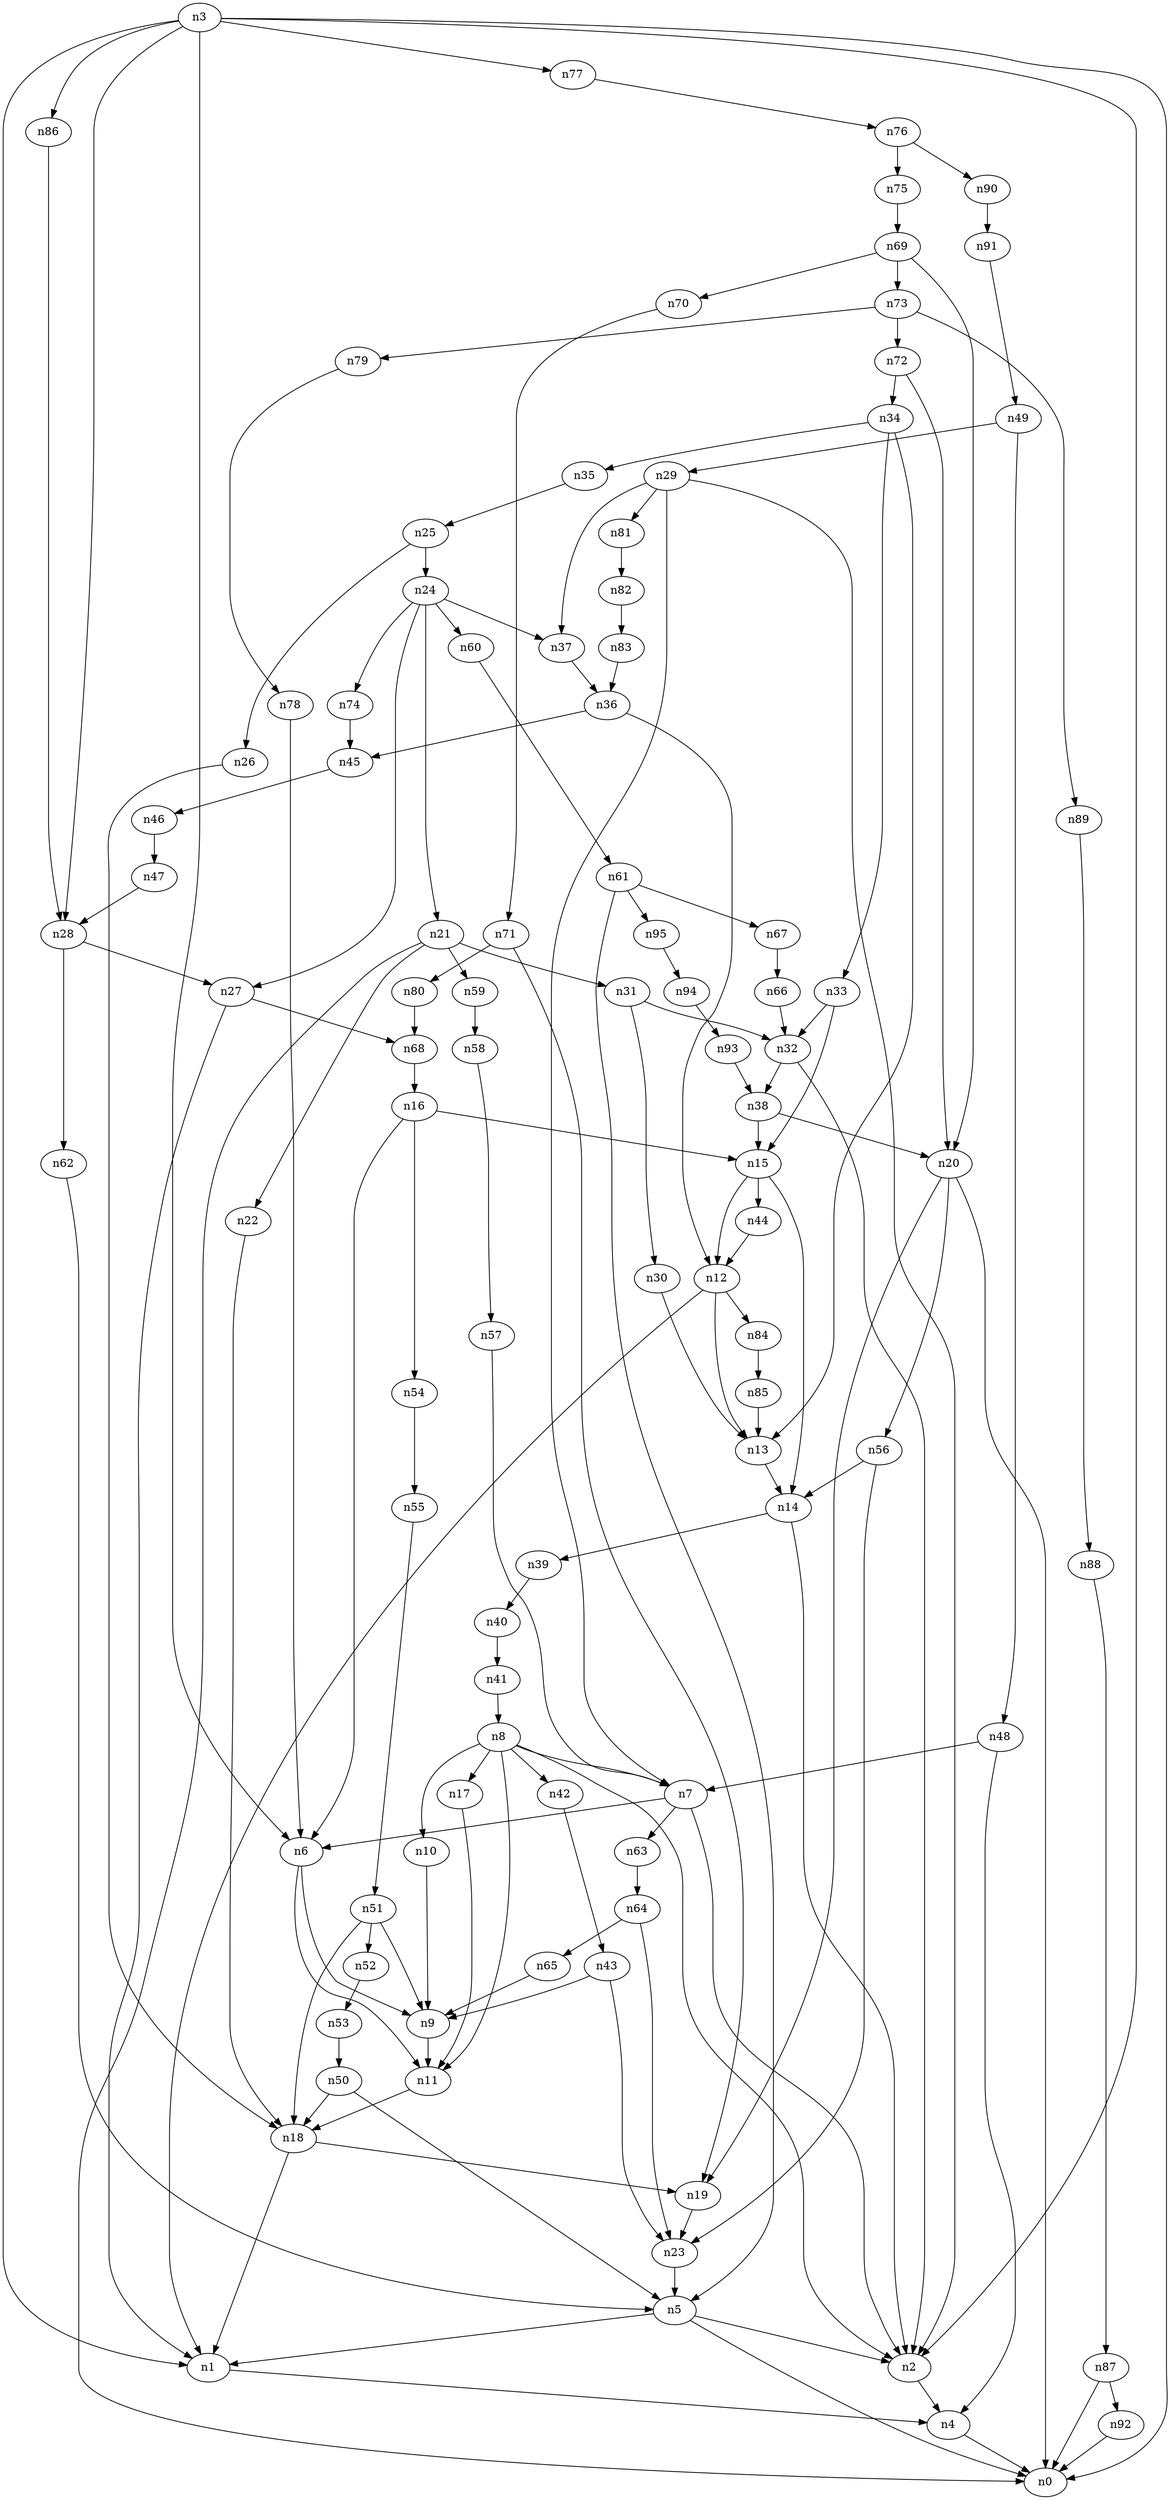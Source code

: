 digraph G {
	n1 -> n4	 [_graphml_id=e4];
	n2 -> n4	 [_graphml_id=e7];
	n3 -> n0	 [_graphml_id=e0];
	n3 -> n1	 [_graphml_id=e3];
	n3 -> n2	 [_graphml_id=e6];
	n3 -> n6	 [_graphml_id=e9];
	n3 -> n28	 [_graphml_id=e45];
	n3 -> n77	 [_graphml_id=e127];
	n3 -> n86	 [_graphml_id=e141];
	n4 -> n0	 [_graphml_id=e1];
	n5 -> n0	 [_graphml_id=e2];
	n5 -> n1	 [_graphml_id=e5];
	n5 -> n2	 [_graphml_id=e8];
	n6 -> n9	 [_graphml_id=e13];
	n6 -> n11	 [_graphml_id=e17];
	n7 -> n2	 [_graphml_id=e18];
	n7 -> n6	 [_graphml_id=e10];
	n7 -> n63	 [_graphml_id=e104];
	n8 -> n2	 [_graphml_id=e12];
	n8 -> n7	 [_graphml_id=e11];
	n8 -> n10	 [_graphml_id=e15];
	n8 -> n11	 [_graphml_id=e28];
	n8 -> n17	 [_graphml_id=e26];
	n8 -> n42	 [_graphml_id=e67];
	n9 -> n11	 [_graphml_id=e16];
	n10 -> n9	 [_graphml_id=e14];
	n11 -> n18	 [_graphml_id=e29];
	n12 -> n1	 [_graphml_id=e19];
	n12 -> n13	 [_graphml_id=e20];
	n12 -> n84	 [_graphml_id=e138];
	n13 -> n14	 [_graphml_id=e21];
	n14 -> n2	 [_graphml_id=e22];
	n14 -> n39	 [_graphml_id=e63];
	n15 -> n12	 [_graphml_id=e23];
	n15 -> n14	 [_graphml_id=e38];
	n15 -> n44	 [_graphml_id=e70];
	n16 -> n6	 [_graphml_id=e25];
	n16 -> n15	 [_graphml_id=e24];
	n16 -> n54	 [_graphml_id=e88];
	n17 -> n11	 [_graphml_id=e27];
	n18 -> n1	 [_graphml_id=e48];
	n18 -> n19	 [_graphml_id=e30];
	n19 -> n23	 [_graphml_id=e36];
	n20 -> n0	 [_graphml_id=e32];
	n20 -> n19	 [_graphml_id=e31];
	n20 -> n56	 [_graphml_id=e92];
	n21 -> n0	 [_graphml_id=e33];
	n21 -> n22	 [_graphml_id=e34];
	n21 -> n31	 [_graphml_id=e103];
	n21 -> n59	 [_graphml_id=e97];
	n22 -> n18	 [_graphml_id=e35];
	n23 -> n5	 [_graphml_id=e37];
	n24 -> n21	 [_graphml_id=e39];
	n24 -> n27	 [_graphml_id=e93];
	n24 -> n37	 [_graphml_id=e62];
	n24 -> n60	 [_graphml_id=e98];
	n24 -> n74	 [_graphml_id=e122];
	n25 -> n24	 [_graphml_id=e40];
	n25 -> n26	 [_graphml_id=e41];
	n26 -> n18	 [_graphml_id=e42];
	n27 -> n1	 [_graphml_id=e43];
	n27 -> n68	 [_graphml_id=e111];
	n28 -> n27	 [_graphml_id=e44];
	n28 -> n62	 [_graphml_id=e102];
	n29 -> n2	 [_graphml_id=e46];
	n29 -> n7	 [_graphml_id=e47];
	n29 -> n37	 [_graphml_id=e59];
	n29 -> n81	 [_graphml_id=e134];
	n30 -> n13	 [_graphml_id=e49];
	n31 -> n30	 [_graphml_id=e50];
	n31 -> n32	 [_graphml_id=e51];
	n32 -> n2	 [_graphml_id=e52];
	n32 -> n38	 [_graphml_id=e144];
	n33 -> n15	 [_graphml_id=e53];
	n33 -> n32	 [_graphml_id=e143];
	n34 -> n13	 [_graphml_id=e72];
	n34 -> n33	 [_graphml_id=e54];
	n34 -> n35	 [_graphml_id=e55];
	n35 -> n25	 [_graphml_id=e56];
	n36 -> n12	 [_graphml_id=e57];
	n36 -> n45	 [_graphml_id=e74];
	n37 -> n36	 [_graphml_id=e58];
	n38 -> n15	 [_graphml_id=e60];
	n38 -> n20	 [_graphml_id=e61];
	n39 -> n40	 [_graphml_id=e64];
	n40 -> n41	 [_graphml_id=e65];
	n41 -> n8	 [_graphml_id=e66];
	n42 -> n43	 [_graphml_id=e68];
	n43 -> n9	 [_graphml_id=e73];
	n43 -> n23	 [_graphml_id=e69];
	n44 -> n12	 [_graphml_id=e71];
	n45 -> n46	 [_graphml_id=e75];
	n46 -> n47	 [_graphml_id=e76];
	n47 -> n28	 [_graphml_id=e77];
	n48 -> n4	 [_graphml_id=e78];
	n48 -> n7	 [_graphml_id=e83];
	n49 -> n29	 [_graphml_id=e80];
	n49 -> n48	 [_graphml_id=e79];
	n50 -> n5	 [_graphml_id=e81];
	n50 -> n18	 [_graphml_id=e82];
	n51 -> n9	 [_graphml_id=e154];
	n51 -> n18	 [_graphml_id=e84];
	n51 -> n52	 [_graphml_id=e85];
	n52 -> n53	 [_graphml_id=e86];
	n53 -> n50	 [_graphml_id=e87];
	n54 -> n55	 [_graphml_id=e89];
	n55 -> n51	 [_graphml_id=e90];
	n56 -> n14	 [_graphml_id=e113];
	n56 -> n23	 [_graphml_id=e91];
	n57 -> n7	 [_graphml_id=e94];
	n58 -> n57	 [_graphml_id=e95];
	n59 -> n58	 [_graphml_id=e96];
	n60 -> n61	 [_graphml_id=e99];
	n61 -> n5	 [_graphml_id=e100];
	n61 -> n67	 [_graphml_id=e110];
	n61 -> n95	 [_graphml_id=e158];
	n62 -> n5	 [_graphml_id=e101];
	n63 -> n64	 [_graphml_id=e105];
	n64 -> n23	 [_graphml_id=e123];
	n64 -> n65	 [_graphml_id=e106];
	n65 -> n9	 [_graphml_id=e107];
	n66 -> n32	 [_graphml_id=e108];
	n67 -> n66	 [_graphml_id=e109];
	n68 -> n16	 [_graphml_id=e112];
	n69 -> n20	 [_graphml_id=e114];
	n69 -> n70	 [_graphml_id=e115];
	n69 -> n73	 [_graphml_id=e120];
	n70 -> n71	 [_graphml_id=e116];
	n71 -> n19	 [_graphml_id=e117];
	n71 -> n80	 [_graphml_id=e131];
	n72 -> n20	 [_graphml_id=e118];
	n72 -> n34	 [_graphml_id=e133];
	n73 -> n72	 [_graphml_id=e119];
	n73 -> n79	 [_graphml_id=e130];
	n73 -> n89	 [_graphml_id=e148];
	n74 -> n45	 [_graphml_id=e121];
	n75 -> n69	 [_graphml_id=e124];
	n76 -> n75	 [_graphml_id=e125];
	n76 -> n90	 [_graphml_id=e149];
	n77 -> n76	 [_graphml_id=e126];
	n78 -> n6	 [_graphml_id=e128];
	n79 -> n78	 [_graphml_id=e129];
	n80 -> n68	 [_graphml_id=e132];
	n81 -> n82	 [_graphml_id=e135];
	n82 -> n83	 [_graphml_id=e136];
	n83 -> n36	 [_graphml_id=e137];
	n84 -> n85	 [_graphml_id=e139];
	n85 -> n13	 [_graphml_id=e140];
	n86 -> n28	 [_graphml_id=e142];
	n87 -> n0	 [_graphml_id=e145];
	n87 -> n92	 [_graphml_id=e152];
	n88 -> n87	 [_graphml_id=e146];
	n89 -> n88	 [_graphml_id=e147];
	n90 -> n91	 [_graphml_id=e150];
	n91 -> n49	 [_graphml_id=e151];
	n92 -> n0	 [_graphml_id=e153];
	n93 -> n38	 [_graphml_id=e155];
	n94 -> n93	 [_graphml_id=e156];
	n95 -> n94	 [_graphml_id=e157];
}
